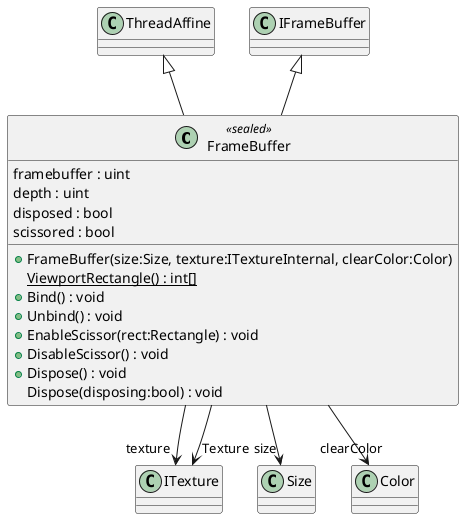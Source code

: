 @startuml
class FrameBuffer <<sealed>> {
    framebuffer : uint
    depth : uint
    disposed : bool
    scissored : bool
    + FrameBuffer(size:Size, texture:ITextureInternal, clearColor:Color)
    {static} ViewportRectangle() : int[]
    + Bind() : void
    + Unbind() : void
    + EnableScissor(rect:Rectangle) : void
    + DisableScissor() : void
    + Dispose() : void
    Dispose(disposing:bool) : void
}
ThreadAffine <|-- FrameBuffer
IFrameBuffer <|-- FrameBuffer
FrameBuffer --> "texture" ITexture
FrameBuffer --> "size" Size
FrameBuffer --> "clearColor" Color
FrameBuffer --> "Texture" ITexture
@enduml

